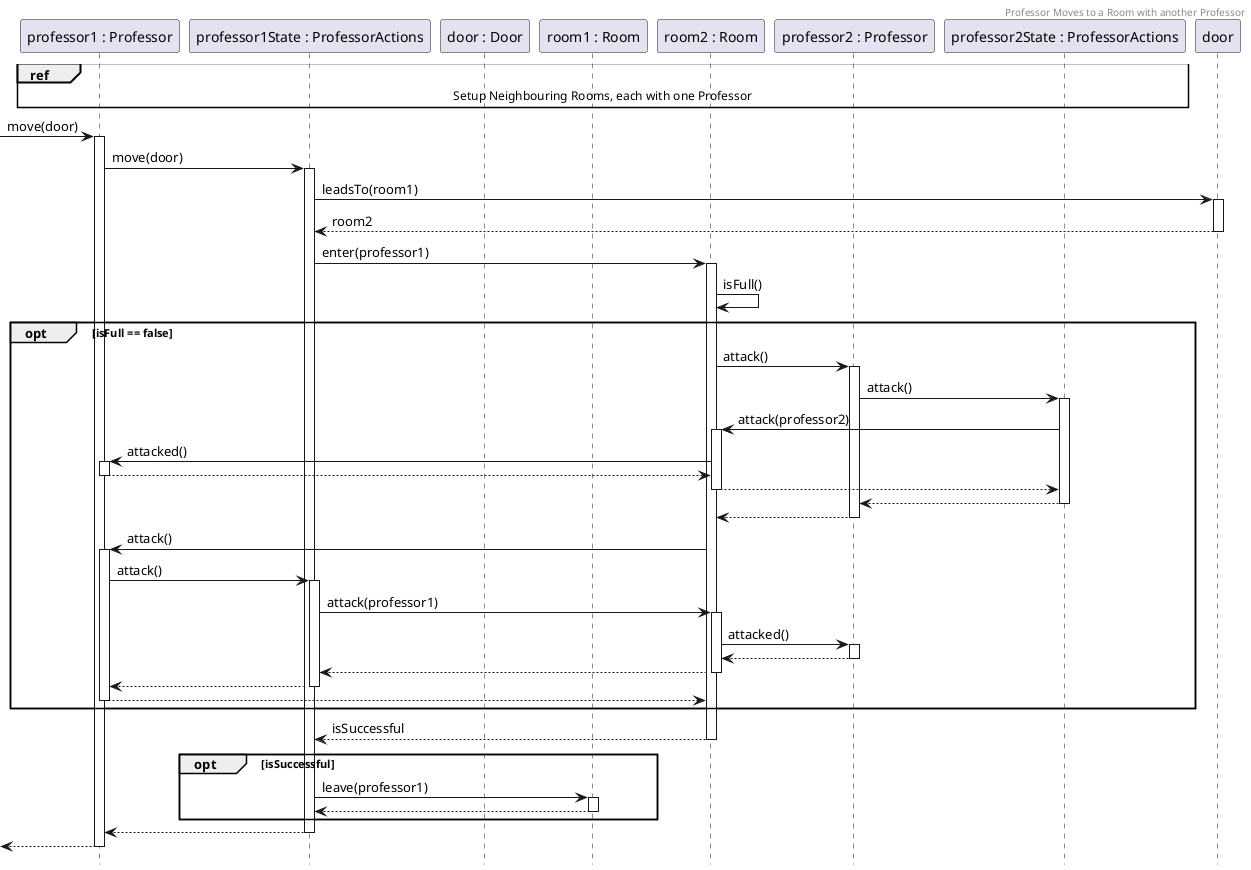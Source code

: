 @startuml RoomSplitWithEffects
header Professor Moves to a Room with another Professor
hide footbox

participant P1 as "professor1 : Professor"
participant P1S as "professor1State : ProfessorActions"
participant D as "door : Door"
participant R1 as "room1 : Room"
participant R2 as "room2 : Room"
participant P2 as "professor2 : Professor"
participant P2S as "professor2State : ProfessorActions"
ref over P1, P2S : Setup Neighbouring Rooms, each with one Professor
-> P1 ++: move(door)
P1 -> P1S ++: move(door)
P1S -> door ++: leadsTo(room1)
return room2
P1S -> R2 ++ : enter(professor1)
R2 -> R2 : isFull()
opt isFull == false
    R2 -> P2 ++ : attack()
    P2 -> P2S ++ : attack()
    P2S -> R2 ++ : attack(professor2)
    R2 -> P1 ++: attacked()
    return
    return
    return
    return
    R2 -> P1 ++ : attack()
    P1 -> P1S ++ : attack()
    P1S -> R2 ++ : attack(professor1)
    R2 -> P2 ++: attacked()
    return
    return
    return
    return
end
return isSuccessful
opt isSuccessful
    P1S -> R1 ++ : leave(professor1)
    return
end
return 
return 


@enduml

